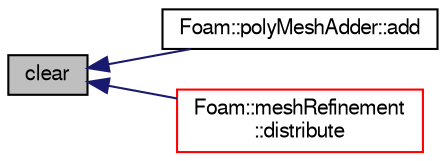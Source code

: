 digraph "clear"
{
  bgcolor="transparent";
  edge [fontname="FreeSans",fontsize="10",labelfontname="FreeSans",labelfontsize="10"];
  node [fontname="FreeSans",fontsize="10",shape=record];
  rankdir="LR";
  Node222 [label="clear",height=0.2,width=0.4,color="black", fillcolor="grey75", style="filled", fontcolor="black"];
  Node222 -> Node223 [dir="back",color="midnightblue",fontsize="10",style="solid",fontname="FreeSans"];
  Node223 [label="Foam::polyMeshAdder::add",height=0.2,width=0.4,color="black",URL="$a21594.html#a42c72a8d279c201ea1f49824e6fc340a",tooltip="Inplace add mesh to polyMesh. Returns map construct. "];
  Node222 -> Node224 [dir="back",color="midnightblue",fontsize="10",style="solid",fontname="FreeSans"];
  Node224 [label="Foam::meshRefinement\l::distribute",height=0.2,width=0.4,color="red",URL="$a24662.html#a6be2dc3eb1d541aeb83ee0a2adcc0556",tooltip="Update local numbering for mesh redistribution. "];
}
